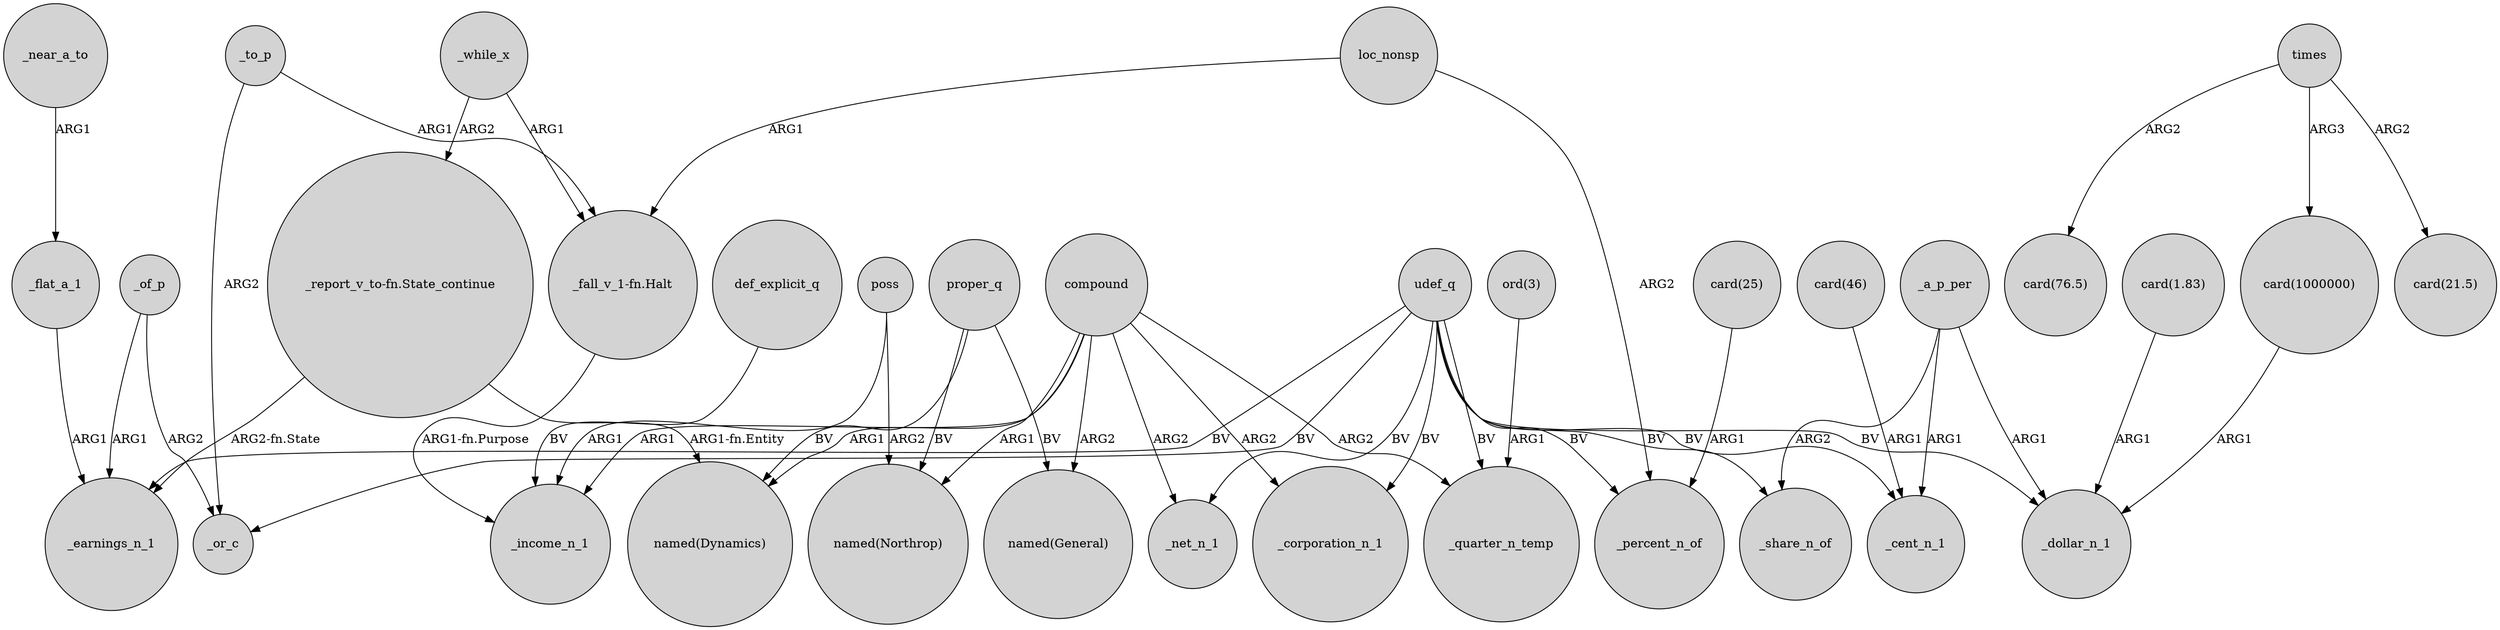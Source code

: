 digraph {
	node [shape=circle style=filled]
	"_report_v_to-fn.State_continue" -> _earnings_n_1 [label="ARG2-fn.State"]
	_to_p -> _or_c [label=ARG2]
	poss -> "named(Northrop)" [label=ARG2]
	compound -> _net_n_1 [label=ARG2]
	"ord(3)" -> _quarter_n_temp [label=ARG1]
	_while_x -> "_report_v_to-fn.State_continue" [label=ARG2]
	_a_p_per -> _cent_n_1 [label=ARG1]
	"card(25)" -> _percent_n_of [label=ARG1]
	times -> "card(1000000)" [label=ARG3]
	proper_q -> "named(Northrop)" [label=BV]
	"_report_v_to-fn.State_continue" -> "named(Dynamics)" [label="ARG1-fn.Entity"]
	udef_q -> _cent_n_1 [label=BV]
	compound -> "named(Dynamics)" [label=ARG1]
	times -> "card(21.5)" [label=ARG2]
	"card(46)" -> _cent_n_1 [label=ARG1]
	udef_q -> _or_c [label=BV]
	_near_a_to -> _flat_a_1 [label=ARG1]
	loc_nonsp -> "_fall_v_1-fn.Halt" [label=ARG1]
	proper_q -> "named(Dynamics)" [label=BV]
	def_explicit_q -> _income_n_1 [label=BV]
	compound -> _income_n_1 [label=ARG1]
	compound -> _quarter_n_temp [label=ARG2]
	_a_p_per -> _share_n_of [label=ARG2]
	udef_q -> _earnings_n_1 [label=BV]
	udef_q -> _percent_n_of [label=BV]
	"card(1.83)" -> _dollar_n_1 [label=ARG1]
	_of_p -> _earnings_n_1 [label=ARG1]
	poss -> _income_n_1 [label=ARG1]
	udef_q -> _share_n_of [label=BV]
	udef_q -> _net_n_1 [label=BV]
	udef_q -> _dollar_n_1 [label=BV]
	proper_q -> "named(General)" [label=BV]
	times -> "card(76.5)" [label=ARG2]
	"card(1000000)" -> _dollar_n_1 [label=ARG1]
	_flat_a_1 -> _earnings_n_1 [label=ARG1]
	compound -> "named(Northrop)" [label=ARG1]
	_a_p_per -> _dollar_n_1 [label=ARG1]
	_while_x -> "_fall_v_1-fn.Halt" [label=ARG1]
	udef_q -> _quarter_n_temp [label=BV]
	compound -> _corporation_n_1 [label=ARG2]
	udef_q -> _corporation_n_1 [label=BV]
	_of_p -> _or_c [label=ARG2]
	_to_p -> "_fall_v_1-fn.Halt" [label=ARG1]
	compound -> "named(General)" [label=ARG2]
	"_fall_v_1-fn.Halt" -> _income_n_1 [label="ARG1-fn.Purpose"]
	loc_nonsp -> _percent_n_of [label=ARG2]
}
